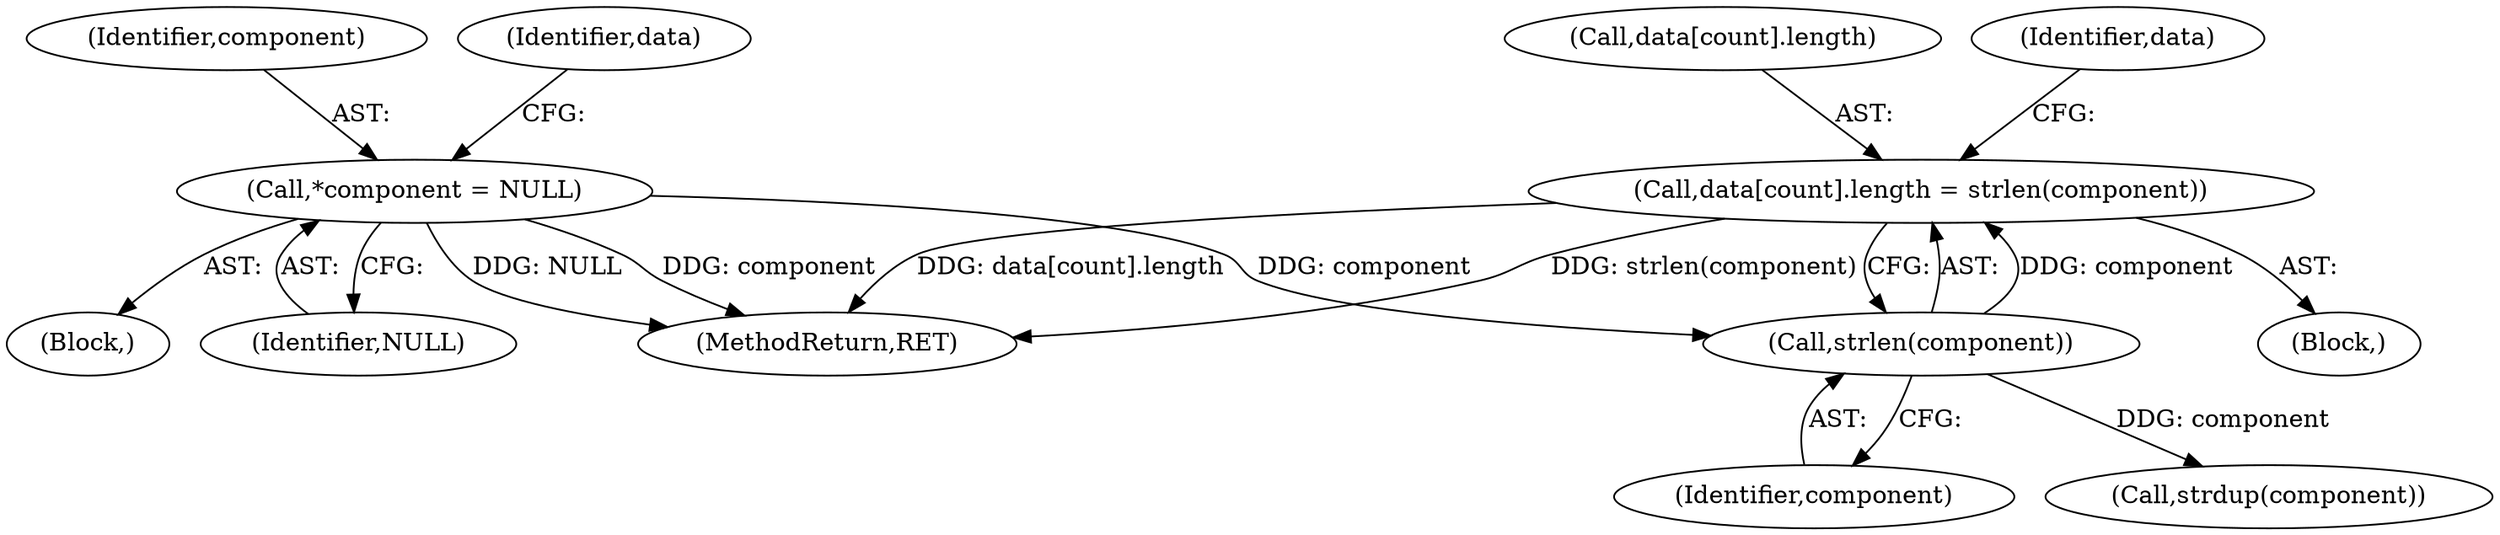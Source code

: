 digraph "0_krb5_f0c094a1b745d91ef2f9a4eae2149aac026a5789@API" {
"1000199" [label="(Call,data[count].length = strlen(component))"];
"1000205" [label="(Call,strlen(component))"];
"1000131" [label="(Call,*component = NULL)"];
"1000206" [label="(Identifier,component)"];
"1000199" [label="(Call,data[count].length = strlen(component))"];
"1000109" [label="(Block,)"];
"1000205" [label="(Call,strlen(component))"];
"1000213" [label="(Call,strdup(component))"];
"1000131" [label="(Call,*component = NULL)"];
"1000200" [label="(Call,data[count].length)"];
"1000132" [label="(Identifier,component)"];
"1000198" [label="(Block,)"];
"1000135" [label="(Identifier,data)"];
"1000133" [label="(Identifier,NULL)"];
"1000210" [label="(Identifier,data)"];
"1000286" [label="(MethodReturn,RET)"];
"1000199" -> "1000198"  [label="AST: "];
"1000199" -> "1000205"  [label="CFG: "];
"1000200" -> "1000199"  [label="AST: "];
"1000205" -> "1000199"  [label="AST: "];
"1000210" -> "1000199"  [label="CFG: "];
"1000199" -> "1000286"  [label="DDG: data[count].length"];
"1000199" -> "1000286"  [label="DDG: strlen(component)"];
"1000205" -> "1000199"  [label="DDG: component"];
"1000205" -> "1000206"  [label="CFG: "];
"1000206" -> "1000205"  [label="AST: "];
"1000131" -> "1000205"  [label="DDG: component"];
"1000205" -> "1000213"  [label="DDG: component"];
"1000131" -> "1000109"  [label="AST: "];
"1000131" -> "1000133"  [label="CFG: "];
"1000132" -> "1000131"  [label="AST: "];
"1000133" -> "1000131"  [label="AST: "];
"1000135" -> "1000131"  [label="CFG: "];
"1000131" -> "1000286"  [label="DDG: NULL"];
"1000131" -> "1000286"  [label="DDG: component"];
}
